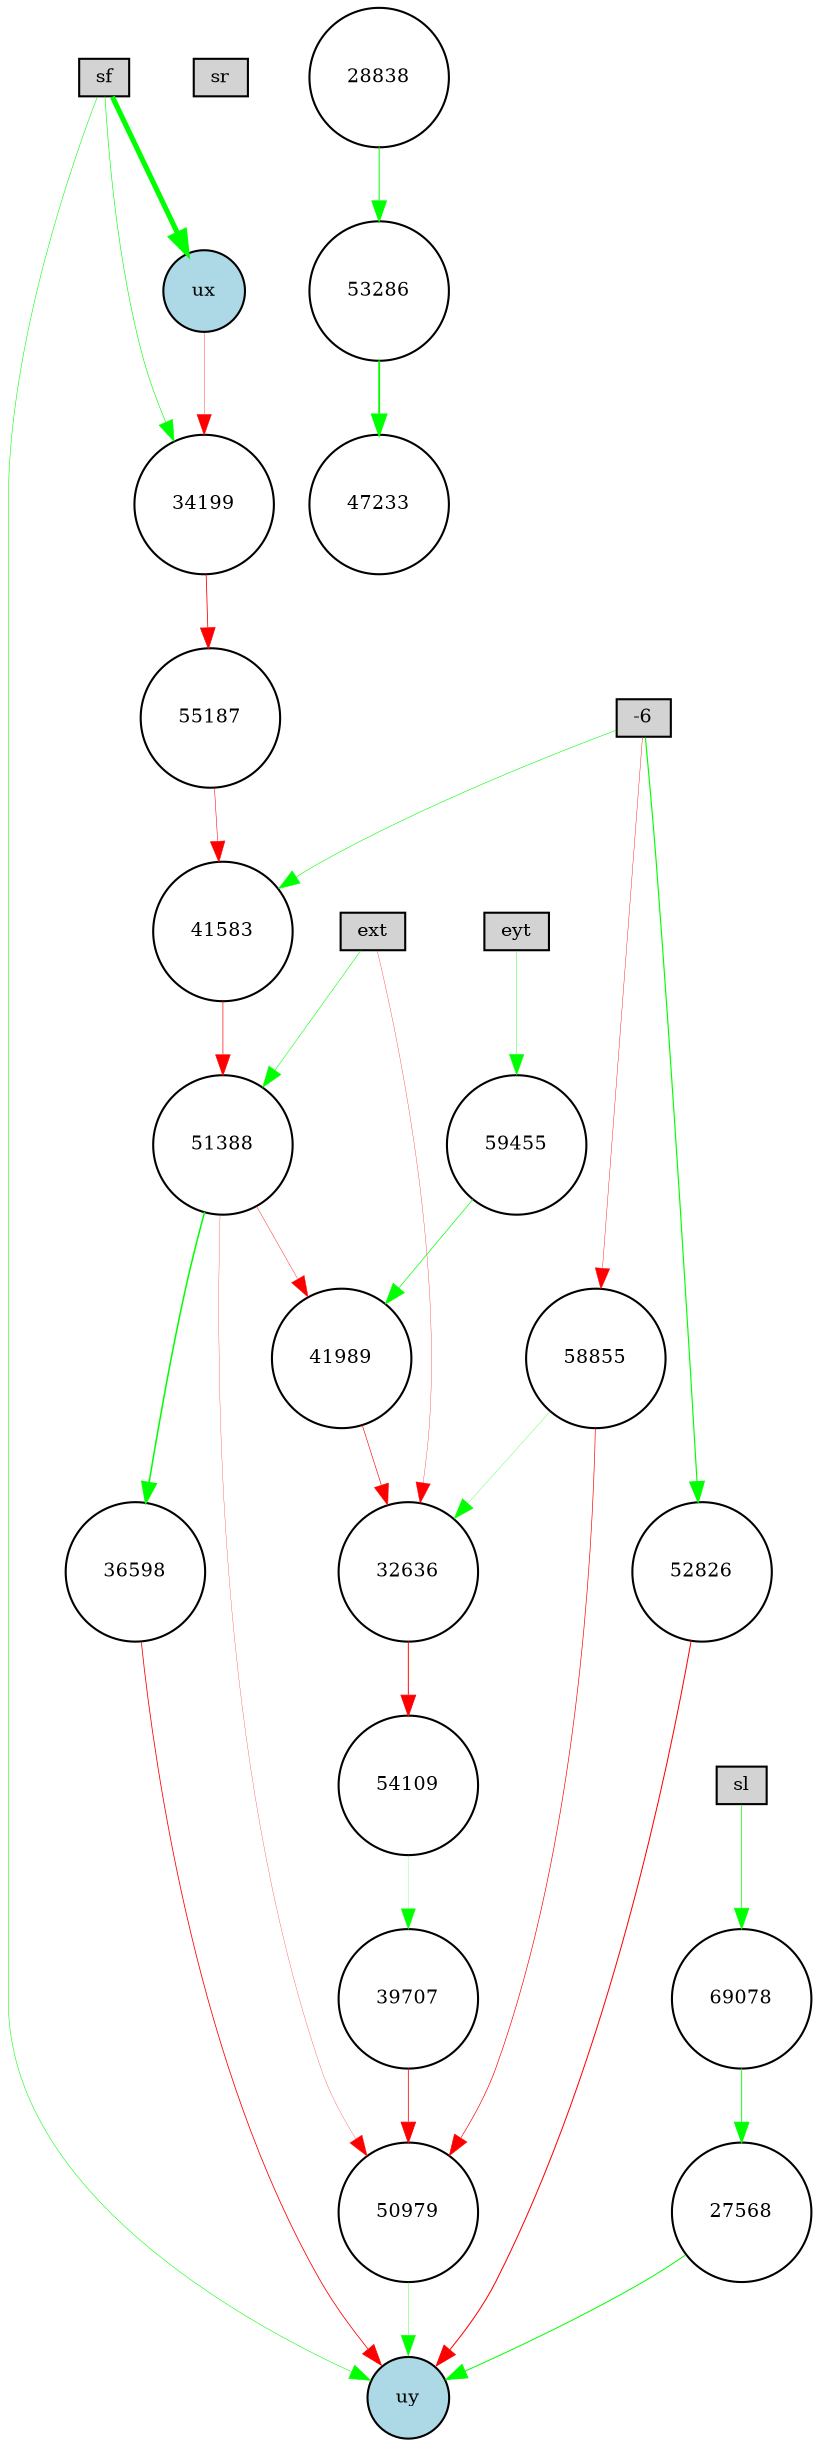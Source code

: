 digraph {
	node [fontsize=9 height=0.2 shape=circle width=0.2]
	ext [fillcolor=lightgray shape=box style=filled]
	eyt [fillcolor=lightgray shape=box style=filled]
	sf [fillcolor=lightgray shape=box style=filled]
	sl [fillcolor=lightgray shape=box style=filled]
	sr [fillcolor=lightgray shape=box style=filled]
	-6 [fillcolor=lightgray shape=box style=filled]
	ux [fillcolor=lightblue style=filled]
	uy [fillcolor=lightblue style=filled]
	47233 [fillcolor=white style=filled]
	50979 [fillcolor=white style=filled]
	34199 [fillcolor=white style=filled]
	41989 [fillcolor=white style=filled]
	28838 [fillcolor=white style=filled]
	58855 [fillcolor=white style=filled]
	53286 [fillcolor=white style=filled]
	32636 [fillcolor=white style=filled]
	41583 [fillcolor=white style=filled]
	27568 [fillcolor=white style=filled]
	55187 [fillcolor=white style=filled]
	36598 [fillcolor=white style=filled]
	69078 [fillcolor=white style=filled]
	52826 [fillcolor=white style=filled]
	39707 [fillcolor=white style=filled]
	51388 [fillcolor=white style=filled]
	54109 [fillcolor=white style=filled]
	59455 [fillcolor=white style=filled]
	58855 -> 50979 [color=red penwidth=0.3197992059290341 style=solid]
	50979 -> uy [color=green penwidth=0.16356134734893524 style=solid]
	51388 -> 36598 [color=green penwidth=0.7311180408065695 style=solid]
	51388 -> 50979 [color=red penwidth=0.12966441104064824 style=solid]
	27568 -> uy [color=green penwidth=0.4738056082238091 style=solid]
	eyt -> 59455 [color=green penwidth=0.1813563525010668 style=solid]
	55187 -> 41583 [color=red penwidth=0.25525467490369896 style=solid]
	52826 -> uy [color=red penwidth=0.48845150205474264 style=solid]
	ext -> 32636 [color=red penwidth=0.14829657359888115 style=solid]
	32636 -> 54109 [color=red penwidth=0.4592267741291708 style=solid]
	sl -> 69078 [color=green penwidth=0.3506119125583561 style=solid]
	ext -> 51388 [color=green penwidth=0.2646889196624916 style=solid]
	53286 -> 47233 [color=green penwidth=0.8732212364344881 style=solid]
	51388 -> 41989 [color=red penwidth=0.18954820988251783 style=solid]
	28838 -> 53286 [color=green penwidth=0.4695582267483045 style=solid]
	59455 -> 41989 [color=green penwidth=0.3308374196471695 style=solid]
	69078 -> 27568 [color=green penwidth=0.43282678750502823 style=solid]
	sf -> uy [color=green penwidth=0.2641604238113642 style=solid]
	58855 -> 32636 [color=green penwidth=0.13494271757035065 style=solid]
	36598 -> uy [color=red penwidth=0.391096112645817 style=solid]
	39707 -> 50979 [color=red penwidth=0.38153389197312415 style=solid]
	ux -> 34199 [color=red penwidth=0.1737422817303128 style=solid]
	54109 -> 39707 [color=green penwidth=0.10259081872767657 style=solid]
	-6 -> 41583 [color=green penwidth=0.2753427871876718 style=solid]
	34199 -> 55187 [color=red penwidth=0.3956866217682595 style=solid]
	-6 -> 52826 [color=green penwidth=0.5560652742968548 style=solid]
	sf -> ux [color=green penwidth=2.4512792366887424 style=solid]
	41583 -> 51388 [color=red penwidth=0.321253876840139 style=solid]
	sf -> 34199 [color=green penwidth=0.28924775844275424 style=solid]
	-6 -> 58855 [color=red penwidth=0.19477765916394213 style=solid]
	41989 -> 32636 [color=red penwidth=0.2945948739271326 style=solid]
}
